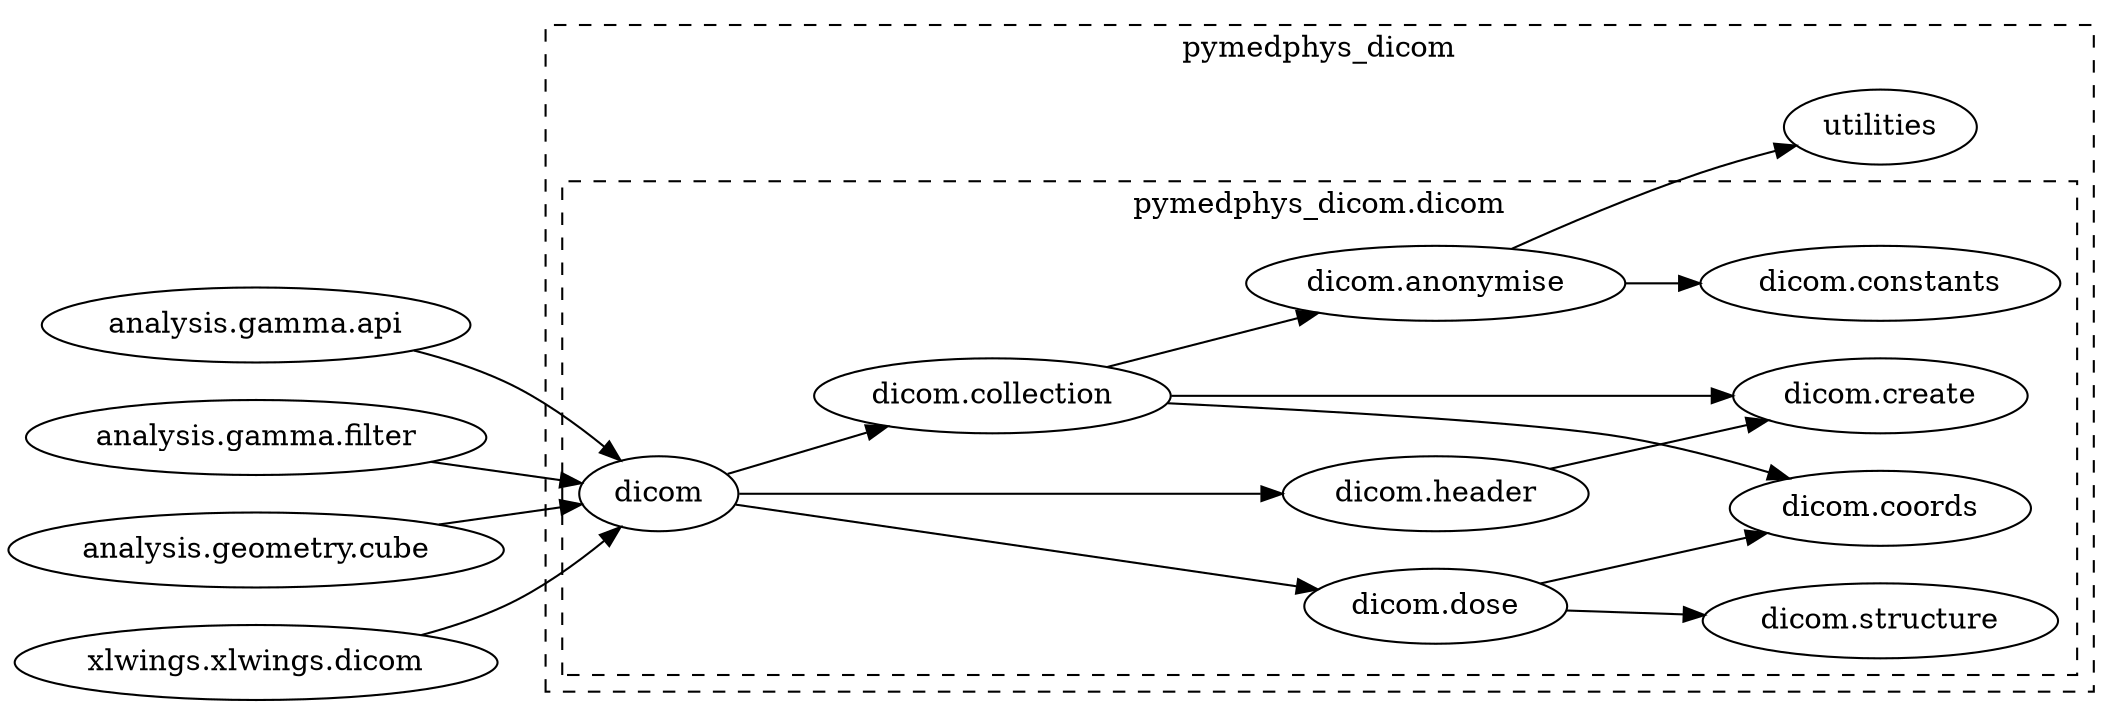 strict digraph {
	graph [rankdir=LR];
	subgraph cluster_0 {
		graph [label=pymedphys_dicom,
			style=dashed
		];
		subgraph cluster_1 {
			graph [label="pymedphys_dicom.dicom"];
			{
				graph [rank=same];
				"pymedphys_dicom.dicom.constants"				 [label="dicom.constants"];
				"pymedphys_dicom.dicom.coords"				 [label="dicom.coords"];
				"pymedphys_dicom.dicom.create"				 [label="dicom.create"];
				"pymedphys_dicom.dicom.structure"				 [label="dicom.structure"];
			}
			{
				graph [rank=same];
				"pymedphys_dicom.dicom.anonymise"				 [label="dicom.anonymise"];
				"pymedphys_dicom.dicom.dose"				 [label="dicom.dose"];
				"pymedphys_dicom.dicom.header"				 [label="dicom.header"];
			}
			{
				graph [rank=same];
				"pymedphys_dicom.dicom.collection"				 [label="dicom.collection"];
			}
			{
				graph [rank=same];
				"pymedphys_dicom.dicom"				 [label=dicom];
			}
		}
		"pymedphys_dicom.utilities"		 [label=utilities];
	}
	"pymedphys_dicom.dicom.anonymise" -> "pymedphys_dicom.utilities";
	"pymedphys_dicom.dicom.anonymise" -> "pymedphys_dicom.dicom.constants";
	"pymedphys_dicom.dicom.dose" -> "pymedphys_dicom.dicom.coords";
	"pymedphys_dicom.dicom.dose" -> "pymedphys_dicom.dicom.structure";
	"pymedphys_dicom.dicom.header" -> "pymedphys_dicom.dicom.create";
	"pymedphys_dicom.dicom.collection" -> "pymedphys_dicom.dicom.coords";
	"pymedphys_dicom.dicom.collection" -> "pymedphys_dicom.dicom.create";
	"pymedphys_dicom.dicom.collection" -> "pymedphys_dicom.dicom.anonymise";
	"pymedphys_dicom.dicom" -> "pymedphys_dicom.dicom.dose";
	"pymedphys_dicom.dicom" -> "pymedphys_dicom.dicom.header";
	"pymedphys_dicom.dicom" -> "pymedphys_dicom.dicom.collection";
	"pymedphys_analysis.gamma.api"	 [label="analysis.gamma.api"];
	"pymedphys_analysis.gamma.api" -> "pymedphys_dicom.dicom";
	"pymedphys_analysis.gamma.filter"	 [label="analysis.gamma.filter"];
	"pymedphys_analysis.gamma.filter" -> "pymedphys_dicom.dicom";
	"pymedphys_analysis.geometry.cube"	 [label="analysis.geometry.cube"];
	"pymedphys_analysis.geometry.cube" -> "pymedphys_dicom.dicom";
	"pymedphys_xlwings.xlwings.dicom"	 [label="xlwings.xlwings.dicom"];
	"pymedphys_xlwings.xlwings.dicom" -> "pymedphys_dicom.dicom";
}
